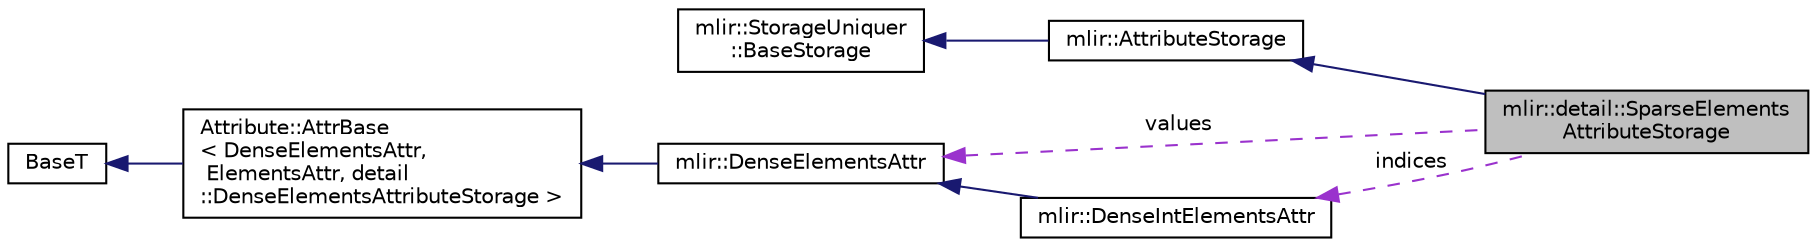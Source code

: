 digraph "mlir::detail::SparseElementsAttributeStorage"
{
  bgcolor="transparent";
  edge [fontname="Helvetica",fontsize="10",labelfontname="Helvetica",labelfontsize="10"];
  node [fontname="Helvetica",fontsize="10",shape=record];
  rankdir="LR";
  Node3 [label="mlir::detail::SparseElements\lAttributeStorage",height=0.2,width=0.4,color="black", fillcolor="grey75", style="filled", fontcolor="black"];
  Node4 -> Node3 [dir="back",color="midnightblue",fontsize="10",style="solid",fontname="Helvetica"];
  Node4 [label="mlir::AttributeStorage",height=0.2,width=0.4,color="black",URL="$classmlir_1_1AttributeStorage.html",tooltip="Base storage class appearing in an attribute. "];
  Node5 -> Node4 [dir="back",color="midnightblue",fontsize="10",style="solid",fontname="Helvetica"];
  Node5 [label="mlir::StorageUniquer\l::BaseStorage",height=0.2,width=0.4,color="black",URL="$classmlir_1_1StorageUniquer_1_1BaseStorage.html",tooltip="This class acts as the base storage that all storage classes must derived from. "];
  Node6 -> Node3 [dir="back",color="darkorchid3",fontsize="10",style="dashed",label=" values" ,fontname="Helvetica"];
  Node6 [label="mlir::DenseElementsAttr",height=0.2,width=0.4,color="black",URL="$classmlir_1_1DenseElementsAttr.html",tooltip="An attribute that represents a reference to a dense vector or tensor object. "];
  Node7 -> Node6 [dir="back",color="midnightblue",fontsize="10",style="solid",fontname="Helvetica"];
  Node7 [label="Attribute::AttrBase\l\< DenseElementsAttr,\l ElementsAttr, detail\l::DenseElementsAttributeStorage \>",height=0.2,width=0.4,color="black",URL="$classmlir_1_1detail_1_1StorageUserBase.html",tooltip="Utility class for implementing users of storage classes uniqued by a StorageUniquer. "];
  Node8 -> Node7 [dir="back",color="midnightblue",fontsize="10",style="solid",fontname="Helvetica"];
  Node8 [label="BaseT",height=0.2,width=0.4,color="black",URL="$classBaseT.html"];
  Node9 -> Node3 [dir="back",color="darkorchid3",fontsize="10",style="dashed",label=" indices" ,fontname="Helvetica"];
  Node9 [label="mlir::DenseIntElementsAttr",height=0.2,width=0.4,color="black",URL="$classmlir_1_1DenseIntElementsAttr.html",tooltip="An attribute that represents a reference to a dense integer vector or tensor object. "];
  Node6 -> Node9 [dir="back",color="midnightblue",fontsize="10",style="solid",fontname="Helvetica"];
}
